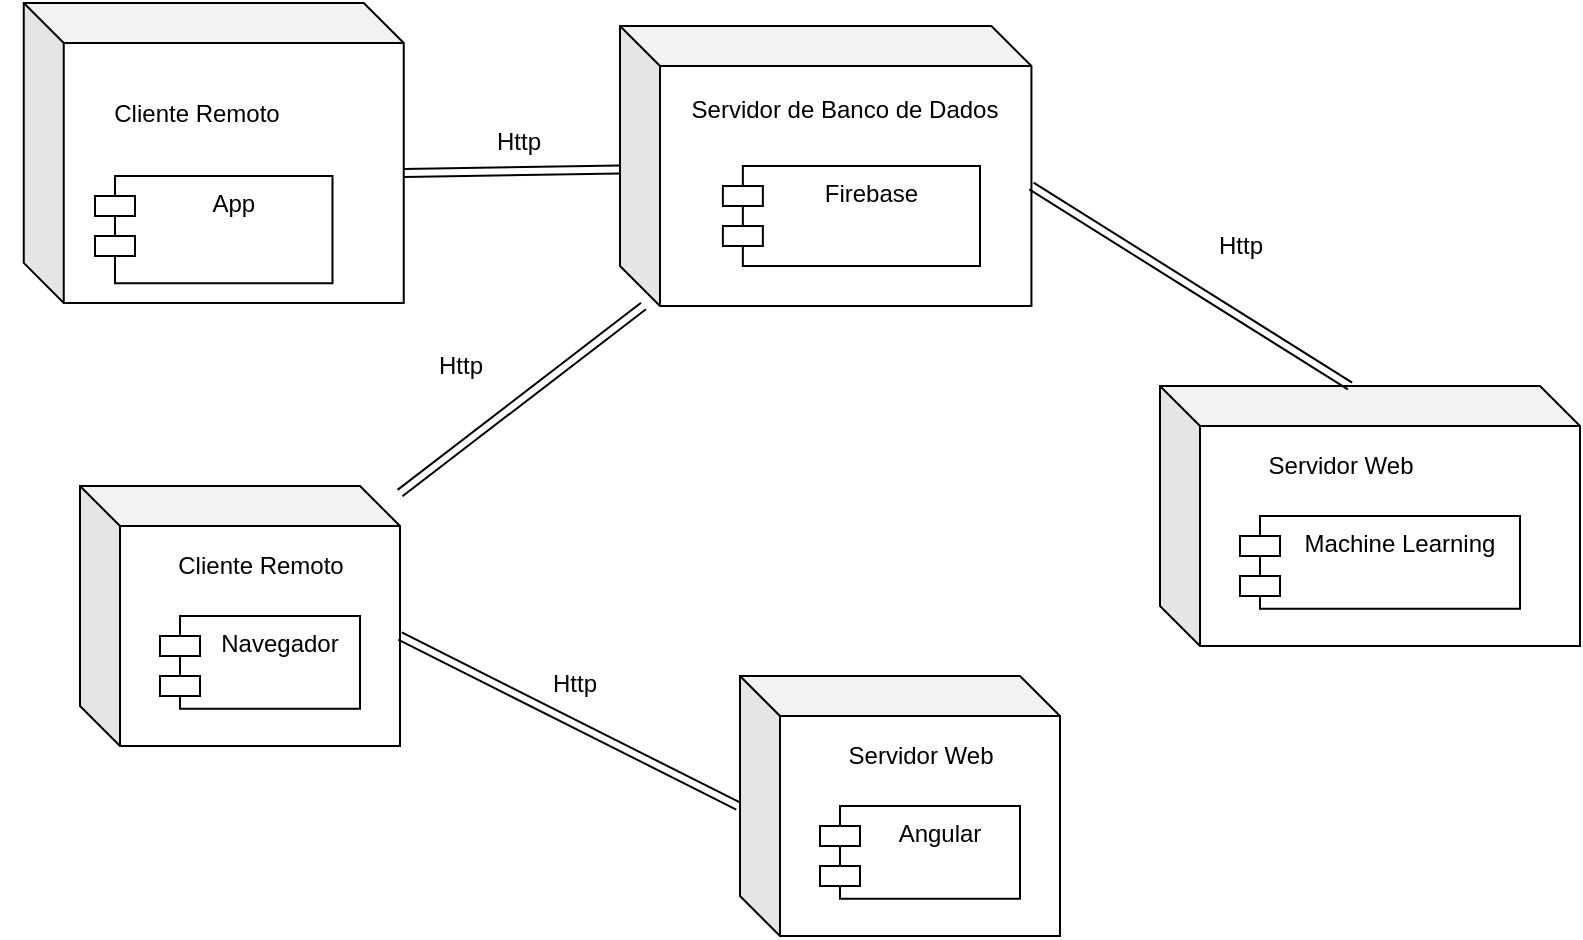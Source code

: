 <mxfile version="13.1.1" type="device"><diagram id="dOnJ1KiCxhssTbCzqWns" name="Page-1"><mxGraphModel dx="868" dy="479" grid="1" gridSize="10" guides="1" tooltips="1" connect="1" arrows="1" fold="1" page="1" pageScale="1" pageWidth="827" pageHeight="1169" math="0" shadow="0"><root><mxCell id="0"/><mxCell id="1" parent="0"/><mxCell id="JJg-KSWFkLk-NNYm0jlP-3" value="" style="group" vertex="1" connectable="0" parent="1"><mxGeometry x="50" y="130" width="190" height="150" as="geometry"/></mxCell><mxCell id="JJg-KSWFkLk-NNYm0jlP-1" value="" style="shape=cube;whiteSpace=wrap;html=1;boundedLbl=1;backgroundOutline=1;darkOpacity=0.05;darkOpacity2=0.1;" vertex="1" parent="JJg-KSWFkLk-NNYm0jlP-3"><mxGeometry x="11.875" y="-11.538" width="190" height="150" as="geometry"/></mxCell><mxCell id="JJg-KSWFkLk-NNYm0jlP-2" value="App" style="shape=module;align=left;spacingLeft=20;align=center;verticalAlign=top;" vertex="1" parent="JJg-KSWFkLk-NNYm0jlP-3"><mxGeometry x="47.5" y="75" width="118.75" height="53.571" as="geometry"/></mxCell><mxCell id="JJg-KSWFkLk-NNYm0jlP-4" value="Cliente Remoto" style="text;html=1;align=center;verticalAlign=middle;resizable=0;points=[];autosize=1;" vertex="1" parent="JJg-KSWFkLk-NNYm0jlP-3"><mxGeometry x="47.5" y="34.286" width="100" height="20" as="geometry"/></mxCell><mxCell id="JJg-KSWFkLk-NNYm0jlP-11" value="" style="group" vertex="1" connectable="0" parent="1"><mxGeometry x="90" y="360" width="160" height="130" as="geometry"/></mxCell><mxCell id="JJg-KSWFkLk-NNYm0jlP-5" value="" style="group" vertex="1" connectable="0" parent="JJg-KSWFkLk-NNYm0jlP-11"><mxGeometry width="160" height="130" as="geometry"/></mxCell><mxCell id="JJg-KSWFkLk-NNYm0jlP-6" value="" style="shape=cube;whiteSpace=wrap;html=1;boundedLbl=1;backgroundOutline=1;darkOpacity=0.05;darkOpacity2=0.1;" vertex="1" parent="JJg-KSWFkLk-NNYm0jlP-5"><mxGeometry width="160" height="130" as="geometry"/></mxCell><mxCell id="JJg-KSWFkLk-NNYm0jlP-10" value="" style="group" vertex="1" connectable="0" parent="JJg-KSWFkLk-NNYm0jlP-5"><mxGeometry x="40" y="29.714" width="100" height="81.714" as="geometry"/></mxCell><mxCell id="JJg-KSWFkLk-NNYm0jlP-9" value="" style="group" vertex="1" connectable="0" parent="JJg-KSWFkLk-NNYm0jlP-10"><mxGeometry width="100" height="81.714" as="geometry"/></mxCell><mxCell id="JJg-KSWFkLk-NNYm0jlP-7" value="Navegador" style="shape=module;align=left;spacingLeft=20;align=center;verticalAlign=top;" vertex="1" parent="JJg-KSWFkLk-NNYm0jlP-9"><mxGeometry y="35.286" width="100" height="46.429" as="geometry"/></mxCell><mxCell id="JJg-KSWFkLk-NNYm0jlP-8" value="Cliente Remoto" style="text;html=1;align=center;verticalAlign=middle;resizable=0;points=[];autosize=1;" vertex="1" parent="JJg-KSWFkLk-NNYm0jlP-9"><mxGeometry width="100" height="20" as="geometry"/></mxCell><mxCell id="JJg-KSWFkLk-NNYm0jlP-16" style="shape=link;rounded=0;orthogonalLoop=1;jettySize=auto;html=1;entryX=-0.006;entryY=0.5;entryDx=0;entryDy=0;entryPerimeter=0;exitX=0;exitY=0;exitDx=160;exitDy=75;exitPerimeter=0;" edge="1" parent="1" source="JJg-KSWFkLk-NNYm0jlP-6" target="JJg-KSWFkLk-NNYm0jlP-13"><mxGeometry relative="1" as="geometry"/></mxCell><mxCell id="JJg-KSWFkLk-NNYm0jlP-17" value="" style="group" vertex="1" connectable="0" parent="1"><mxGeometry x="420" y="455" width="160" height="130" as="geometry"/></mxCell><mxCell id="JJg-KSWFkLk-NNYm0jlP-12" value="" style="group" vertex="1" connectable="0" parent="JJg-KSWFkLk-NNYm0jlP-17"><mxGeometry width="160" height="130" as="geometry"/></mxCell><mxCell id="JJg-KSWFkLk-NNYm0jlP-13" value="" style="shape=cube;whiteSpace=wrap;html=1;boundedLbl=1;backgroundOutline=1;darkOpacity=0.05;darkOpacity2=0.1;" vertex="1" parent="JJg-KSWFkLk-NNYm0jlP-12"><mxGeometry width="160" height="130" as="geometry"/></mxCell><mxCell id="JJg-KSWFkLk-NNYm0jlP-14" value="Angular" style="shape=module;align=left;spacingLeft=20;align=center;verticalAlign=top;" vertex="1" parent="JJg-KSWFkLk-NNYm0jlP-12"><mxGeometry x="40" y="65" width="100" height="46.429" as="geometry"/></mxCell><mxCell id="JJg-KSWFkLk-NNYm0jlP-15" value="Servidor Web" style="text;html=1;align=center;verticalAlign=middle;resizable=0;points=[];autosize=1;" vertex="1" parent="JJg-KSWFkLk-NNYm0jlP-12"><mxGeometry x="45" y="29.714" width="90" height="20" as="geometry"/></mxCell><mxCell id="JJg-KSWFkLk-NNYm0jlP-18" value="" style="group" vertex="1" connectable="0" parent="1"><mxGeometry x="360" y="130" width="225" height="140" as="geometry"/></mxCell><mxCell id="JJg-KSWFkLk-NNYm0jlP-19" value="" style="shape=cube;whiteSpace=wrap;html=1;boundedLbl=1;backgroundOutline=1;darkOpacity=0.05;darkOpacity2=0.1;" vertex="1" parent="JJg-KSWFkLk-NNYm0jlP-18"><mxGeometry width="205.714" height="140" as="geometry"/></mxCell><mxCell id="JJg-KSWFkLk-NNYm0jlP-20" value="Firebase" style="shape=module;align=left;spacingLeft=20;align=center;verticalAlign=top;" vertex="1" parent="JJg-KSWFkLk-NNYm0jlP-18"><mxGeometry x="51.429" y="70" width="128.571" height="50" as="geometry"/></mxCell><mxCell id="JJg-KSWFkLk-NNYm0jlP-21" value="Servidor de Banco de Dados" style="text;html=1;align=center;verticalAlign=middle;resizable=0;points=[];autosize=1;" vertex="1" parent="JJg-KSWFkLk-NNYm0jlP-18"><mxGeometry x="27.499" y="32" width="170" height="20" as="geometry"/></mxCell><mxCell id="JJg-KSWFkLk-NNYm0jlP-24" style="edgeStyle=none;shape=link;rounded=0;orthogonalLoop=1;jettySize=auto;html=1;entryX=0;entryY=0;entryDx=190;entryDy=85;entryPerimeter=0;" edge="1" parent="1" source="JJg-KSWFkLk-NNYm0jlP-19" target="JJg-KSWFkLk-NNYm0jlP-1"><mxGeometry relative="1" as="geometry"><mxPoint x="300" y="198" as="targetPoint"/></mxGeometry></mxCell><mxCell id="JJg-KSWFkLk-NNYm0jlP-25" style="edgeStyle=none;shape=link;rounded=0;orthogonalLoop=1;jettySize=auto;html=1;" edge="1" parent="1" source="JJg-KSWFkLk-NNYm0jlP-19" target="JJg-KSWFkLk-NNYm0jlP-6"><mxGeometry relative="1" as="geometry"/></mxCell><mxCell id="JJg-KSWFkLk-NNYm0jlP-26" value="" style="group" vertex="1" connectable="0" parent="1"><mxGeometry x="630" y="310" width="210" height="130" as="geometry"/></mxCell><mxCell id="JJg-KSWFkLk-NNYm0jlP-27" value="" style="group" vertex="1" connectable="0" parent="JJg-KSWFkLk-NNYm0jlP-26"><mxGeometry width="210" height="130" as="geometry"/></mxCell><mxCell id="JJg-KSWFkLk-NNYm0jlP-28" value="" style="shape=cube;whiteSpace=wrap;html=1;boundedLbl=1;backgroundOutline=1;darkOpacity=0.05;darkOpacity2=0.1;" vertex="1" parent="JJg-KSWFkLk-NNYm0jlP-27"><mxGeometry width="210" height="130" as="geometry"/></mxCell><mxCell id="JJg-KSWFkLk-NNYm0jlP-29" value="Machine Learning" style="shape=module;align=left;spacingLeft=20;align=center;verticalAlign=top;" vertex="1" parent="JJg-KSWFkLk-NNYm0jlP-27"><mxGeometry x="40" y="65" width="140" height="46.43" as="geometry"/></mxCell><mxCell id="JJg-KSWFkLk-NNYm0jlP-30" value="Servidor Web" style="text;html=1;align=center;verticalAlign=middle;resizable=0;points=[];autosize=1;" vertex="1" parent="JJg-KSWFkLk-NNYm0jlP-27"><mxGeometry x="45" y="29.714" width="90" height="20" as="geometry"/></mxCell><mxCell id="JJg-KSWFkLk-NNYm0jlP-31" style="edgeStyle=none;shape=link;rounded=0;orthogonalLoop=1;jettySize=auto;html=1;entryX=0;entryY=0;entryDx=205.714;entryDy=80;entryPerimeter=0;exitX=0;exitY=0;exitDx=95;exitDy=0;exitPerimeter=0;" edge="1" parent="1" source="JJg-KSWFkLk-NNYm0jlP-28" target="JJg-KSWFkLk-NNYm0jlP-19"><mxGeometry relative="1" as="geometry"/></mxCell><mxCell id="JJg-KSWFkLk-NNYm0jlP-32" value="Http" style="text;html=1;align=center;verticalAlign=middle;resizable=0;points=[];autosize=1;" vertex="1" parent="1"><mxGeometry x="289" y="178" width="40" height="20" as="geometry"/></mxCell><mxCell id="JJg-KSWFkLk-NNYm0jlP-33" value="Http" style="text;html=1;align=center;verticalAlign=middle;resizable=0;points=[];autosize=1;" vertex="1" parent="1"><mxGeometry x="650" y="230" width="40" height="20" as="geometry"/></mxCell><mxCell id="JJg-KSWFkLk-NNYm0jlP-34" value="Http" style="text;html=1;align=center;verticalAlign=middle;resizable=0;points=[];autosize=1;" vertex="1" parent="1"><mxGeometry x="260" y="290" width="40" height="20" as="geometry"/></mxCell><mxCell id="JJg-KSWFkLk-NNYm0jlP-35" value="Http" style="text;html=1;align=center;verticalAlign=middle;resizable=0;points=[];autosize=1;" vertex="1" parent="1"><mxGeometry x="317" y="449" width="40" height="20" as="geometry"/></mxCell></root></mxGraphModel></diagram></mxfile>